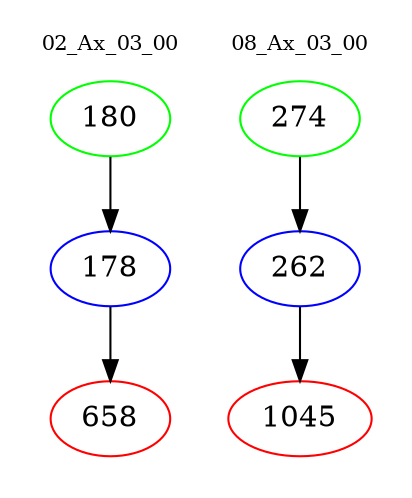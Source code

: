 digraph{
subgraph cluster_0 {
color = white
label = "02_Ax_03_00";
fontsize=10;
T0_180 [label="180", color="green"]
T0_180 -> T0_178 [color="black"]
T0_178 [label="178", color="blue"]
T0_178 -> T0_658 [color="black"]
T0_658 [label="658", color="red"]
}
subgraph cluster_1 {
color = white
label = "08_Ax_03_00";
fontsize=10;
T1_274 [label="274", color="green"]
T1_274 -> T1_262 [color="black"]
T1_262 [label="262", color="blue"]
T1_262 -> T1_1045 [color="black"]
T1_1045 [label="1045", color="red"]
}
}
